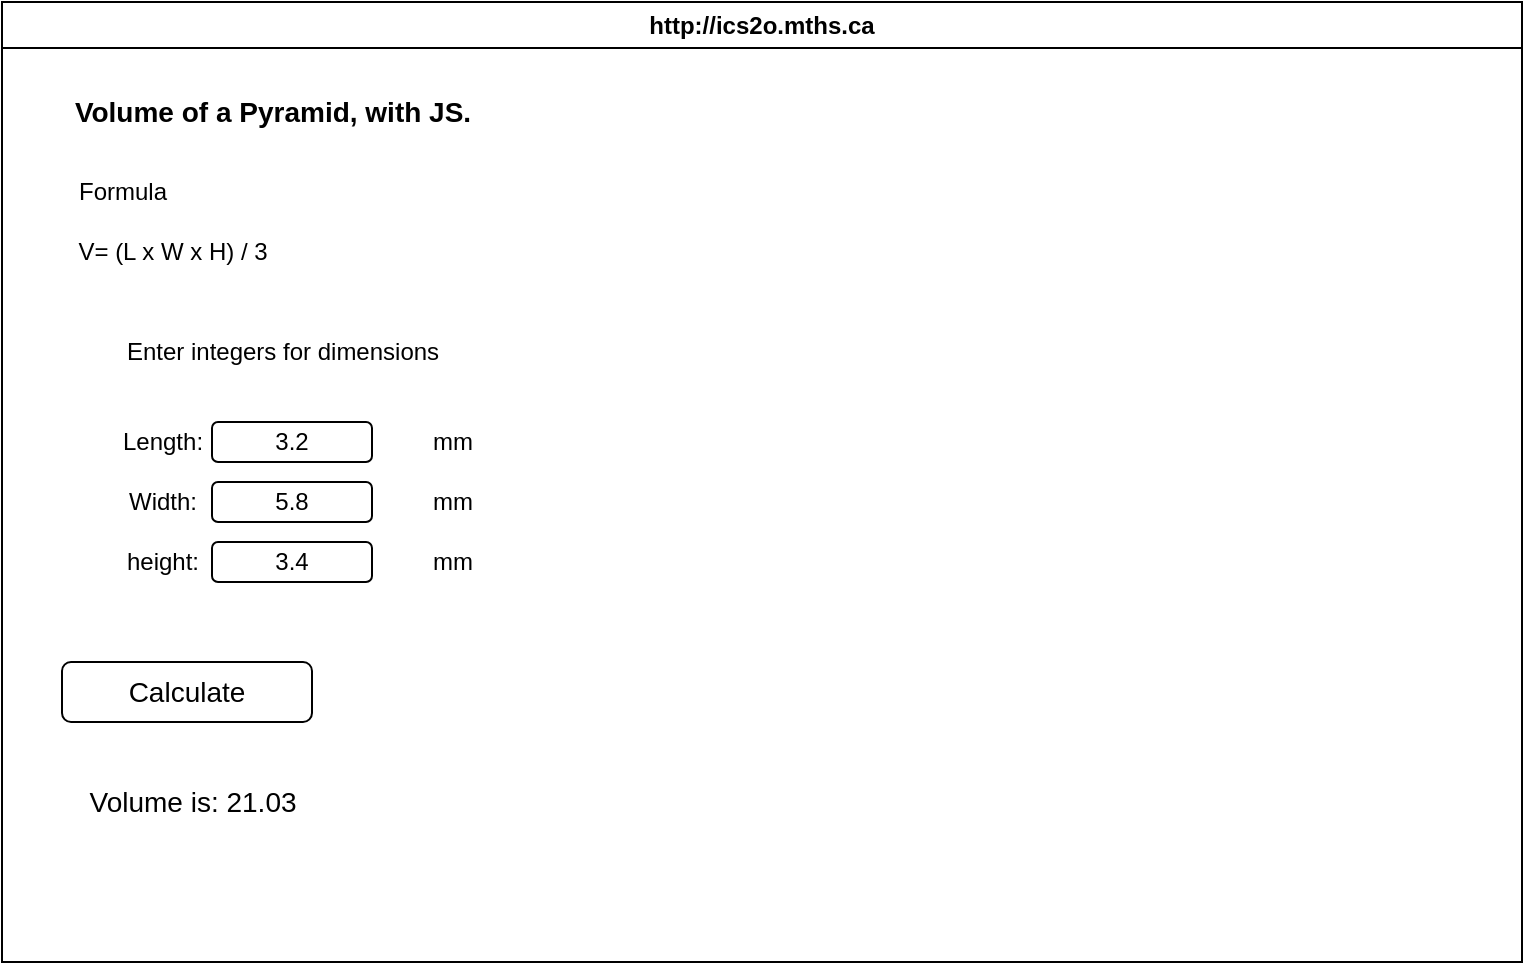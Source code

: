 <mxfile>
    <diagram id="HIP3nbAZw_EuaXWnEj3U" name="Page-1">
        <mxGraphModel dx="606" dy="512" grid="1" gridSize="10" guides="1" tooltips="1" connect="1" arrows="1" fold="1" page="1" pageScale="1" pageWidth="850" pageHeight="1100" math="0" shadow="0">
            <root>
                <mxCell id="0"/>
                <mxCell id="1" parent="0"/>
                <mxCell id="7" value="http://ics2o.mths.ca" style="swimlane;whiteSpace=wrap;html=1;" parent="1" vertex="1">
                    <mxGeometry x="30" y="40" width="760" height="480" as="geometry"/>
                </mxCell>
                <mxCell id="8" value="&lt;b&gt;&lt;font style=&quot;font-size: 14px;&quot;&gt;Volume of a Pyramid, with JS.&lt;/font&gt;&lt;/b&gt;" style="text;html=1;align=center;verticalAlign=middle;resizable=0;points=[];autosize=1;strokeColor=none;fillColor=none;" vertex="1" parent="7">
                    <mxGeometry x="25" y="40" width="220" height="30" as="geometry"/>
                </mxCell>
                <mxCell id="9" value="Formula" style="text;html=1;align=center;verticalAlign=middle;resizable=0;points=[];autosize=1;strokeColor=none;fillColor=none;" vertex="1" parent="7">
                    <mxGeometry x="25" y="80" width="70" height="30" as="geometry"/>
                </mxCell>
                <mxCell id="10" value="V= (L x W x H) / 3" style="text;html=1;align=center;verticalAlign=middle;resizable=0;points=[];autosize=1;strokeColor=none;fillColor=none;" vertex="1" parent="7">
                    <mxGeometry x="25" y="110" width="120" height="30" as="geometry"/>
                </mxCell>
                <mxCell id="11" value="Enter integers for dimensions" style="text;html=1;align=center;verticalAlign=middle;resizable=0;points=[];autosize=1;strokeColor=none;fillColor=none;" vertex="1" parent="1">
                    <mxGeometry x="80" y="200" width="180" height="30" as="geometry"/>
                </mxCell>
                <mxCell id="12" value="3.2" style="rounded=1;whiteSpace=wrap;html=1;" vertex="1" parent="1">
                    <mxGeometry x="135" y="250" width="80" height="20" as="geometry"/>
                </mxCell>
                <mxCell id="13" value="5.8" style="rounded=1;whiteSpace=wrap;html=1;" vertex="1" parent="1">
                    <mxGeometry x="135" y="280" width="80" height="20" as="geometry"/>
                </mxCell>
                <mxCell id="14" value="3.4" style="rounded=1;whiteSpace=wrap;html=1;" vertex="1" parent="1">
                    <mxGeometry x="135" y="310" width="80" height="20" as="geometry"/>
                </mxCell>
                <mxCell id="15" value="mm" style="text;html=1;align=center;verticalAlign=middle;resizable=0;points=[];autosize=1;strokeColor=none;fillColor=none;" vertex="1" parent="1">
                    <mxGeometry x="235" y="305" width="40" height="30" as="geometry"/>
                </mxCell>
                <mxCell id="16" value="mm" style="text;html=1;align=center;verticalAlign=middle;resizable=0;points=[];autosize=1;strokeColor=none;fillColor=none;" vertex="1" parent="1">
                    <mxGeometry x="235" y="245" width="40" height="30" as="geometry"/>
                </mxCell>
                <mxCell id="17" value="mm" style="text;html=1;align=center;verticalAlign=middle;resizable=0;points=[];autosize=1;strokeColor=none;fillColor=none;" vertex="1" parent="1">
                    <mxGeometry x="235" y="275" width="40" height="30" as="geometry"/>
                </mxCell>
                <mxCell id="18" value="Calculate" style="rounded=1;whiteSpace=wrap;html=1;fontSize=14;" vertex="1" parent="1">
                    <mxGeometry x="60" y="370" width="125" height="30" as="geometry"/>
                </mxCell>
                <mxCell id="19" value="Volume is: 21.03" style="text;html=1;align=center;verticalAlign=middle;resizable=0;points=[];autosize=1;strokeColor=none;fillColor=none;fontSize=14;" vertex="1" parent="1">
                    <mxGeometry x="60" y="425" width="130" height="30" as="geometry"/>
                </mxCell>
                <mxCell id="20" value="Length:" style="text;html=1;align=center;verticalAlign=middle;resizable=0;points=[];autosize=1;strokeColor=none;fillColor=none;" vertex="1" parent="1">
                    <mxGeometry x="80" y="245" width="60" height="30" as="geometry"/>
                </mxCell>
                <mxCell id="21" value="Width:" style="text;html=1;align=center;verticalAlign=middle;resizable=0;points=[];autosize=1;strokeColor=none;fillColor=none;" vertex="1" parent="1">
                    <mxGeometry x="80" y="275" width="60" height="30" as="geometry"/>
                </mxCell>
                <mxCell id="22" value="height:" style="text;html=1;align=center;verticalAlign=middle;resizable=0;points=[];autosize=1;strokeColor=none;fillColor=none;" vertex="1" parent="1">
                    <mxGeometry x="80" y="305" width="60" height="30" as="geometry"/>
                </mxCell>
            </root>
        </mxGraphModel>
    </diagram>
</mxfile>